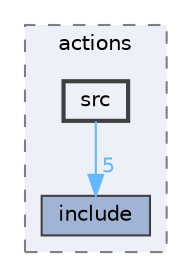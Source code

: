 digraph "C:/Users/Howne/Documents/ESILV/DVB_CDR/teensy/lib/actions/src"
{
 // LATEX_PDF_SIZE
  bgcolor="transparent";
  edge [fontname=Helvetica,fontsize=10,labelfontname=Helvetica,labelfontsize=10];
  node [fontname=Helvetica,fontsize=10,shape=box,height=0.2,width=0.4];
  compound=true
  subgraph clusterdir_3d573d93e94e010b180a119451cd6b7d {
    graph [ bgcolor="#edf0f7", pencolor="grey50", label="actions", fontname=Helvetica,fontsize=10 style="filled,dashed", URL="dir_3d573d93e94e010b180a119451cd6b7d.html",tooltip=""]
  dir_ca4f8d0be583955120da35c61cf275a9 [label="include", fillcolor="#a2b4d6", color="grey25", style="filled", URL="dir_ca4f8d0be583955120da35c61cf275a9.html",tooltip=""];
  dir_039dd74148b6870190c4e541dfe3adbc [label="src", fillcolor="#edf0f7", color="grey25", style="filled,bold", URL="dir_039dd74148b6870190c4e541dfe3adbc.html",tooltip=""];
  }
  dir_039dd74148b6870190c4e541dfe3adbc->dir_ca4f8d0be583955120da35c61cf275a9 [headlabel="5", labeldistance=1.5 headhref="dir_000012_000004.html" href="dir_000012_000004.html" color="steelblue1" fontcolor="steelblue1"];
}
